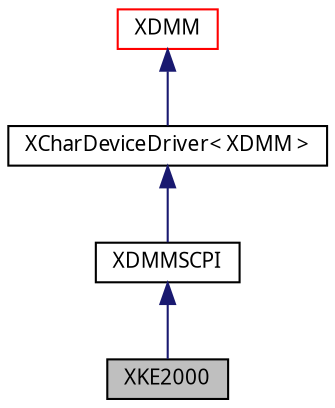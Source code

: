 digraph G
{
  edge [fontname="FreeSans.ttf",fontsize=10,labelfontname="FreeSans.ttf",labelfontsize=10];
  node [fontname="FreeSans.ttf",fontsize=10,shape=record];
  Node1 [label="XKE2000",height=0.2,width=0.4,color="black", fillcolor="grey75", style="filled" fontcolor="black"];
  Node2 -> Node1 [dir=back,color="midnightblue",fontsize=10,style="solid",fontname="FreeSans.ttf"];
  Node2 [label="XDMMSCPI",height=0.2,width=0.4,color="black", fillcolor="white", style="filled",URL="$class_x_d_m_m_s_c_p_i.html"];
  Node3 -> Node2 [dir=back,color="midnightblue",fontsize=10,style="solid",fontname="FreeSans.ttf"];
  Node3 [label="XCharDeviceDriver\< XDMM \>",height=0.2,width=0.4,color="black", fillcolor="white", style="filled",URL="$class_x_char_device_driver.html"];
  Node4 -> Node3 [dir=back,color="midnightblue",fontsize=10,style="solid",fontname="FreeSans.ttf"];
  Node4 [label="XDMM",height=0.2,width=0.4,color="red", fillcolor="white", style="filled",URL="$class_x_d_m_m.html"];
}
